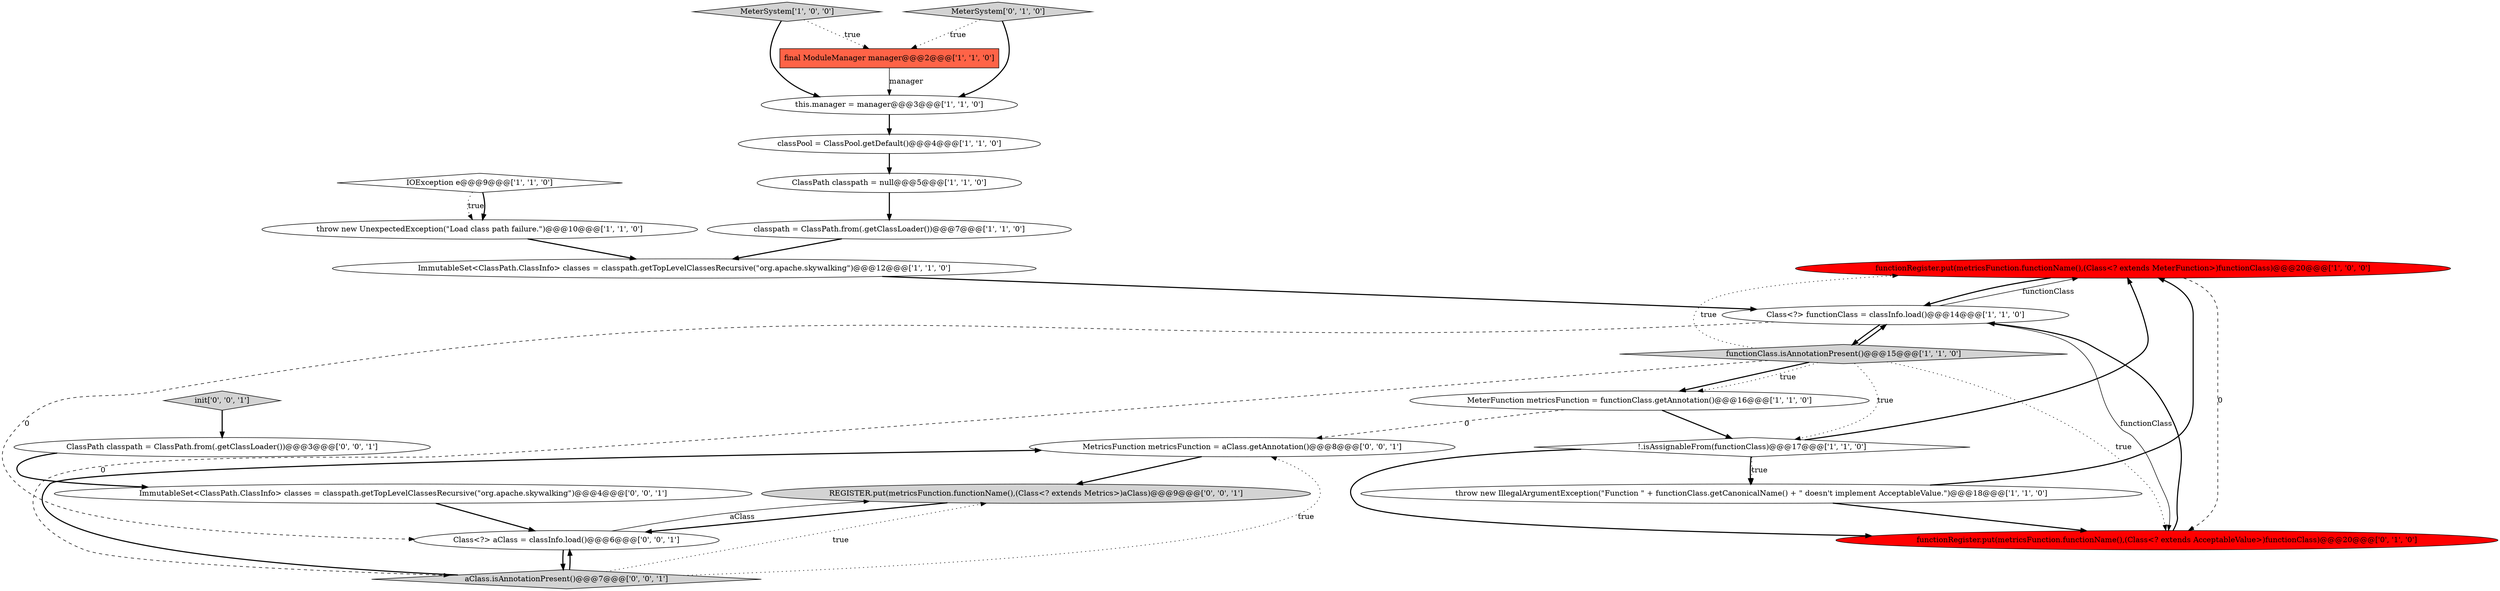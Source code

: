 digraph {
6 [style = filled, label = "functionRegister.put(metricsFunction.functionName(),(Class<? extends MeterFunction>)functionClass)@@@20@@@['1', '0', '0']", fillcolor = red, shape = ellipse image = "AAA1AAABBB1BBB"];
9 [style = filled, label = "!.isAssignableFrom(functionClass)@@@17@@@['1', '1', '0']", fillcolor = white, shape = diamond image = "AAA0AAABBB1BBB"];
23 [style = filled, label = "MetricsFunction metricsFunction = aClass.getAnnotation()@@@8@@@['0', '0', '1']", fillcolor = white, shape = ellipse image = "AAA0AAABBB3BBB"];
11 [style = filled, label = "throw new UnexpectedException(\"Load class path failure.\")@@@10@@@['1', '1', '0']", fillcolor = white, shape = ellipse image = "AAA0AAABBB1BBB"];
5 [style = filled, label = "functionClass.isAnnotationPresent()@@@15@@@['1', '1', '0']", fillcolor = lightgray, shape = diamond image = "AAA0AAABBB1BBB"];
4 [style = filled, label = "Class<?> functionClass = classInfo.load()@@@14@@@['1', '1', '0']", fillcolor = white, shape = ellipse image = "AAA0AAABBB1BBB"];
10 [style = filled, label = "IOException e@@@9@@@['1', '1', '0']", fillcolor = white, shape = diamond image = "AAA0AAABBB1BBB"];
20 [style = filled, label = "ClassPath classpath = ClassPath.from(.getClassLoader())@@@3@@@['0', '0', '1']", fillcolor = white, shape = ellipse image = "AAA0AAABBB3BBB"];
2 [style = filled, label = "classpath = ClassPath.from(.getClassLoader())@@@7@@@['1', '1', '0']", fillcolor = white, shape = ellipse image = "AAA0AAABBB1BBB"];
18 [style = filled, label = "Class<?> aClass = classInfo.load()@@@6@@@['0', '0', '1']", fillcolor = white, shape = ellipse image = "AAA0AAABBB3BBB"];
14 [style = filled, label = "ImmutableSet<ClassPath.ClassInfo> classes = classpath.getTopLevelClassesRecursive(\"org.apache.skywalking\")@@@12@@@['1', '1', '0']", fillcolor = white, shape = ellipse image = "AAA0AAABBB1BBB"];
12 [style = filled, label = "final ModuleManager manager@@@2@@@['1', '1', '0']", fillcolor = tomato, shape = box image = "AAA0AAABBB1BBB"];
22 [style = filled, label = "aClass.isAnnotationPresent()@@@7@@@['0', '0', '1']", fillcolor = lightgray, shape = diamond image = "AAA0AAABBB3BBB"];
21 [style = filled, label = "init['0', '0', '1']", fillcolor = lightgray, shape = diamond image = "AAA0AAABBB3BBB"];
1 [style = filled, label = "MeterSystem['1', '0', '0']", fillcolor = lightgray, shape = diamond image = "AAA0AAABBB1BBB"];
16 [style = filled, label = "functionRegister.put(metricsFunction.functionName(),(Class<? extends AcceptableValue>)functionClass)@@@20@@@['0', '1', '0']", fillcolor = red, shape = ellipse image = "AAA1AAABBB2BBB"];
3 [style = filled, label = "classPool = ClassPool.getDefault()@@@4@@@['1', '1', '0']", fillcolor = white, shape = ellipse image = "AAA0AAABBB1BBB"];
8 [style = filled, label = "MeterFunction metricsFunction = functionClass.getAnnotation()@@@16@@@['1', '1', '0']", fillcolor = white, shape = ellipse image = "AAA0AAABBB1BBB"];
19 [style = filled, label = "ImmutableSet<ClassPath.ClassInfo> classes = classpath.getTopLevelClassesRecursive(\"org.apache.skywalking\")@@@4@@@['0', '0', '1']", fillcolor = white, shape = ellipse image = "AAA0AAABBB3BBB"];
17 [style = filled, label = "REGISTER.put(metricsFunction.functionName(),(Class<? extends Metrics>)aClass)@@@9@@@['0', '0', '1']", fillcolor = lightgray, shape = ellipse image = "AAA0AAABBB3BBB"];
0 [style = filled, label = "throw new IllegalArgumentException(\"Function \" + functionClass.getCanonicalName() + \" doesn't implement AcceptableValue.\")@@@18@@@['1', '1', '0']", fillcolor = white, shape = ellipse image = "AAA0AAABBB1BBB"];
15 [style = filled, label = "MeterSystem['0', '1', '0']", fillcolor = lightgray, shape = diamond image = "AAA0AAABBB2BBB"];
7 [style = filled, label = "this.manager = manager@@@3@@@['1', '1', '0']", fillcolor = white, shape = ellipse image = "AAA0AAABBB1BBB"];
13 [style = filled, label = "ClassPath classpath = null@@@5@@@['1', '1', '0']", fillcolor = white, shape = ellipse image = "AAA0AAABBB1BBB"];
4->18 [style = dashed, label="0"];
5->8 [style = bold, label=""];
0->16 [style = bold, label=""];
19->18 [style = bold, label=""];
9->0 [style = dotted, label="true"];
9->0 [style = bold, label=""];
15->7 [style = bold, label=""];
12->7 [style = solid, label="manager"];
22->23 [style = dotted, label="true"];
11->14 [style = bold, label=""];
0->6 [style = bold, label=""];
5->6 [style = dotted, label="true"];
4->6 [style = solid, label="functionClass"];
4->16 [style = solid, label="functionClass"];
1->7 [style = bold, label=""];
22->23 [style = bold, label=""];
9->16 [style = bold, label=""];
7->3 [style = bold, label=""];
9->6 [style = bold, label=""];
6->4 [style = bold, label=""];
18->17 [style = solid, label="aClass"];
22->18 [style = bold, label=""];
18->22 [style = bold, label=""];
6->16 [style = dashed, label="0"];
21->20 [style = bold, label=""];
10->11 [style = dotted, label="true"];
5->4 [style = bold, label=""];
2->14 [style = bold, label=""];
1->12 [style = dotted, label="true"];
5->16 [style = dotted, label="true"];
8->9 [style = bold, label=""];
13->2 [style = bold, label=""];
3->13 [style = bold, label=""];
15->12 [style = dotted, label="true"];
5->9 [style = dotted, label="true"];
23->17 [style = bold, label=""];
22->17 [style = dotted, label="true"];
16->4 [style = bold, label=""];
5->8 [style = dotted, label="true"];
20->19 [style = bold, label=""];
4->5 [style = bold, label=""];
17->18 [style = bold, label=""];
8->23 [style = dashed, label="0"];
14->4 [style = bold, label=""];
10->11 [style = bold, label=""];
5->22 [style = dashed, label="0"];
}
